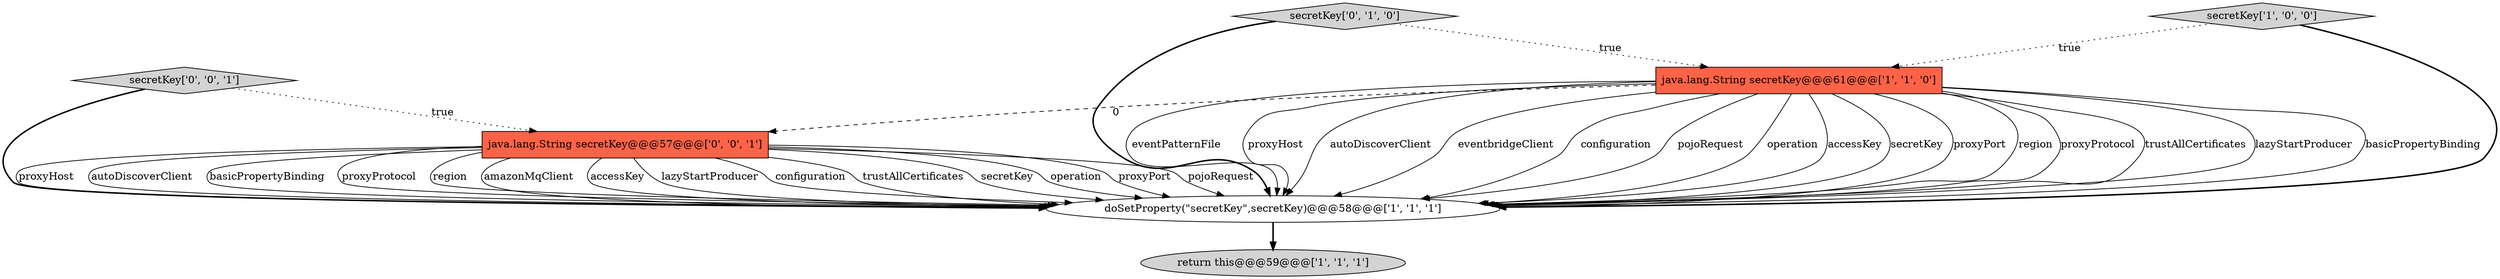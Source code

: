digraph {
1 [style = filled, label = "doSetProperty(\"secretKey\",secretKey)@@@58@@@['1', '1', '1']", fillcolor = white, shape = ellipse image = "AAA0AAABBB1BBB"];
2 [style = filled, label = "java.lang.String secretKey@@@61@@@['1', '1', '0']", fillcolor = tomato, shape = box image = "AAA0AAABBB1BBB"];
6 [style = filled, label = "java.lang.String secretKey@@@57@@@['0', '0', '1']", fillcolor = tomato, shape = box image = "AAA0AAABBB3BBB"];
4 [style = filled, label = "secretKey['0', '1', '0']", fillcolor = lightgray, shape = diamond image = "AAA0AAABBB2BBB"];
0 [style = filled, label = "secretKey['1', '0', '0']", fillcolor = lightgray, shape = diamond image = "AAA0AAABBB1BBB"];
5 [style = filled, label = "secretKey['0', '0', '1']", fillcolor = lightgray, shape = diamond image = "AAA0AAABBB3BBB"];
3 [style = filled, label = "return this@@@59@@@['1', '1', '1']", fillcolor = lightgray, shape = ellipse image = "AAA0AAABBB1BBB"];
0->2 [style = dotted, label="true"];
2->1 [style = solid, label="eventPatternFile"];
2->1 [style = solid, label="proxyHost"];
6->1 [style = solid, label="proxyHost"];
6->1 [style = solid, label="autoDiscoverClient"];
6->1 [style = solid, label="basicPropertyBinding"];
6->1 [style = solid, label="proxyProtocol"];
5->1 [style = bold, label=""];
6->1 [style = solid, label="region"];
6->1 [style = solid, label="amazonMqClient"];
6->1 [style = solid, label="accessKey"];
2->1 [style = solid, label="autoDiscoverClient"];
6->1 [style = solid, label="lazyStartProducer"];
2->1 [style = solid, label="eventbridgeClient"];
6->1 [style = solid, label="configuration"];
6->1 [style = solid, label="trustAllCertificates"];
6->1 [style = solid, label="secretKey"];
0->1 [style = bold, label=""];
4->1 [style = bold, label=""];
2->6 [style = dashed, label="0"];
5->6 [style = dotted, label="true"];
1->3 [style = bold, label=""];
2->1 [style = solid, label="configuration"];
2->1 [style = solid, label="pojoRequest"];
2->1 [style = solid, label="operation"];
2->1 [style = solid, label="accessKey"];
2->1 [style = solid, label="secretKey"];
6->1 [style = solid, label="operation"];
6->1 [style = solid, label="proxyPort"];
6->1 [style = solid, label="pojoRequest"];
2->1 [style = solid, label="proxyPort"];
2->1 [style = solid, label="region"];
2->1 [style = solid, label="proxyProtocol"];
2->1 [style = solid, label="trustAllCertificates"];
2->1 [style = solid, label="lazyStartProducer"];
2->1 [style = solid, label="basicPropertyBinding"];
4->2 [style = dotted, label="true"];
}
